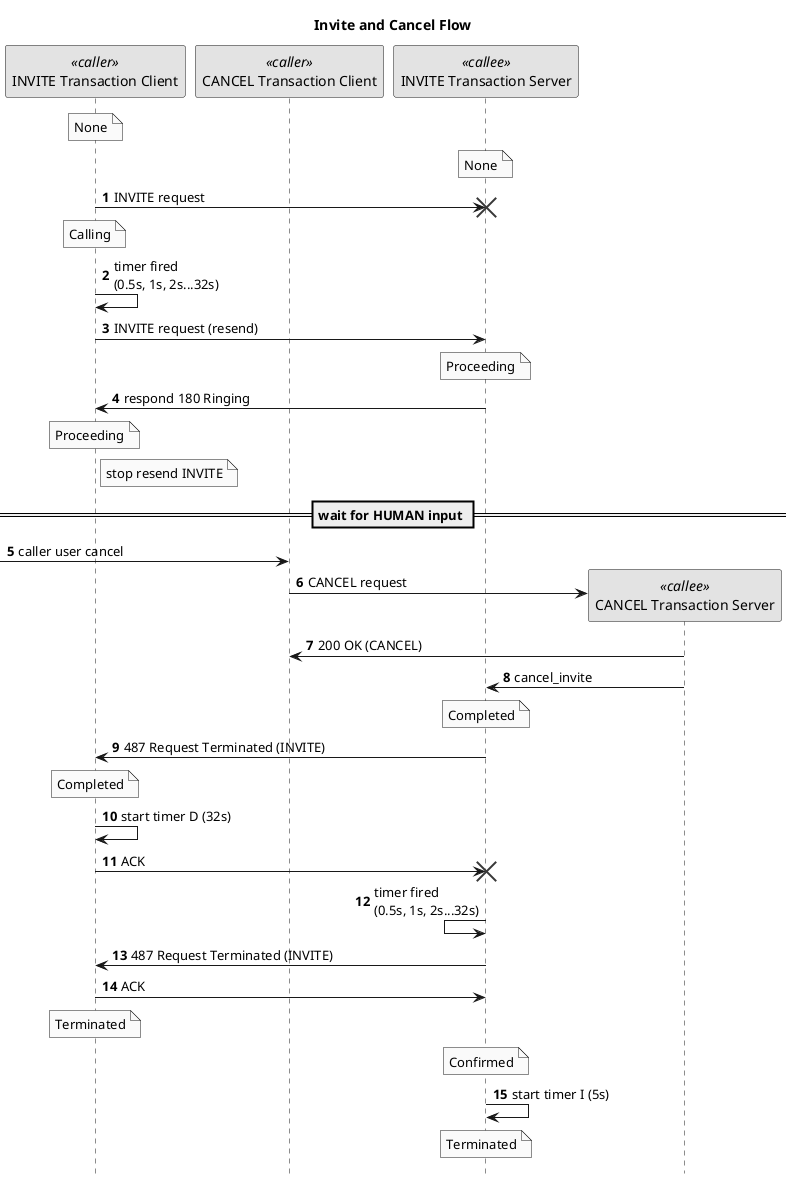 @startuml
title Invite and Cancel Flow
skinparam monochrome true
hide footbox
autonumber

participant "INVITE Transaction Client" as InviteTC << caller >>
participant "CANCEL Transaction Client" as CancelTC << caller >>
participant "INVITE Transaction Server" as InviteTS << callee >>
participant "CANCEL Transaction Server" as CancelTS << callee >>

note over InviteTC: None
note over InviteTS: None
InviteTC -> InviteTS!!: INVITE request
note over InviteTC: Calling
InviteTC -> InviteTC: timer fired\n(0.5s, 1s, 2s...32s)
InviteTC -> InviteTS: INVITE request (resend)
note over InviteTS: Proceeding
InviteTC <- InviteTS: respond 180 Ringing
note over InviteTC: Proceeding
note right of InviteTC: stop resend INVITE
== wait for HUMAN input ==

 -> CancelTC**: caller user cancel
CancelTC -> CancelTS**: CANCEL request
CancelTC <- CancelTS: 200 OK (CANCEL)
InviteTS <- CancelTS: cancel_invite
note over InviteTS: Completed
InviteTC <- InviteTS: 487 Request Terminated (INVITE)
note over InviteTC: Completed
InviteTC -> InviteTC: start timer D (32s)
InviteTC -> InviteTS!!: ACK
InviteTS <- InviteTS: timer fired\n(0.5s, 1s, 2s...32s)
InviteTC <- InviteTS: 487 Request Terminated (INVITE)
InviteTC -> InviteTS: ACK
note over InviteTC: Terminated
note over InviteTS: Confirmed
InviteTS -> InviteTS: start timer I (5s)
note over InviteTS: Terminated
@enduml